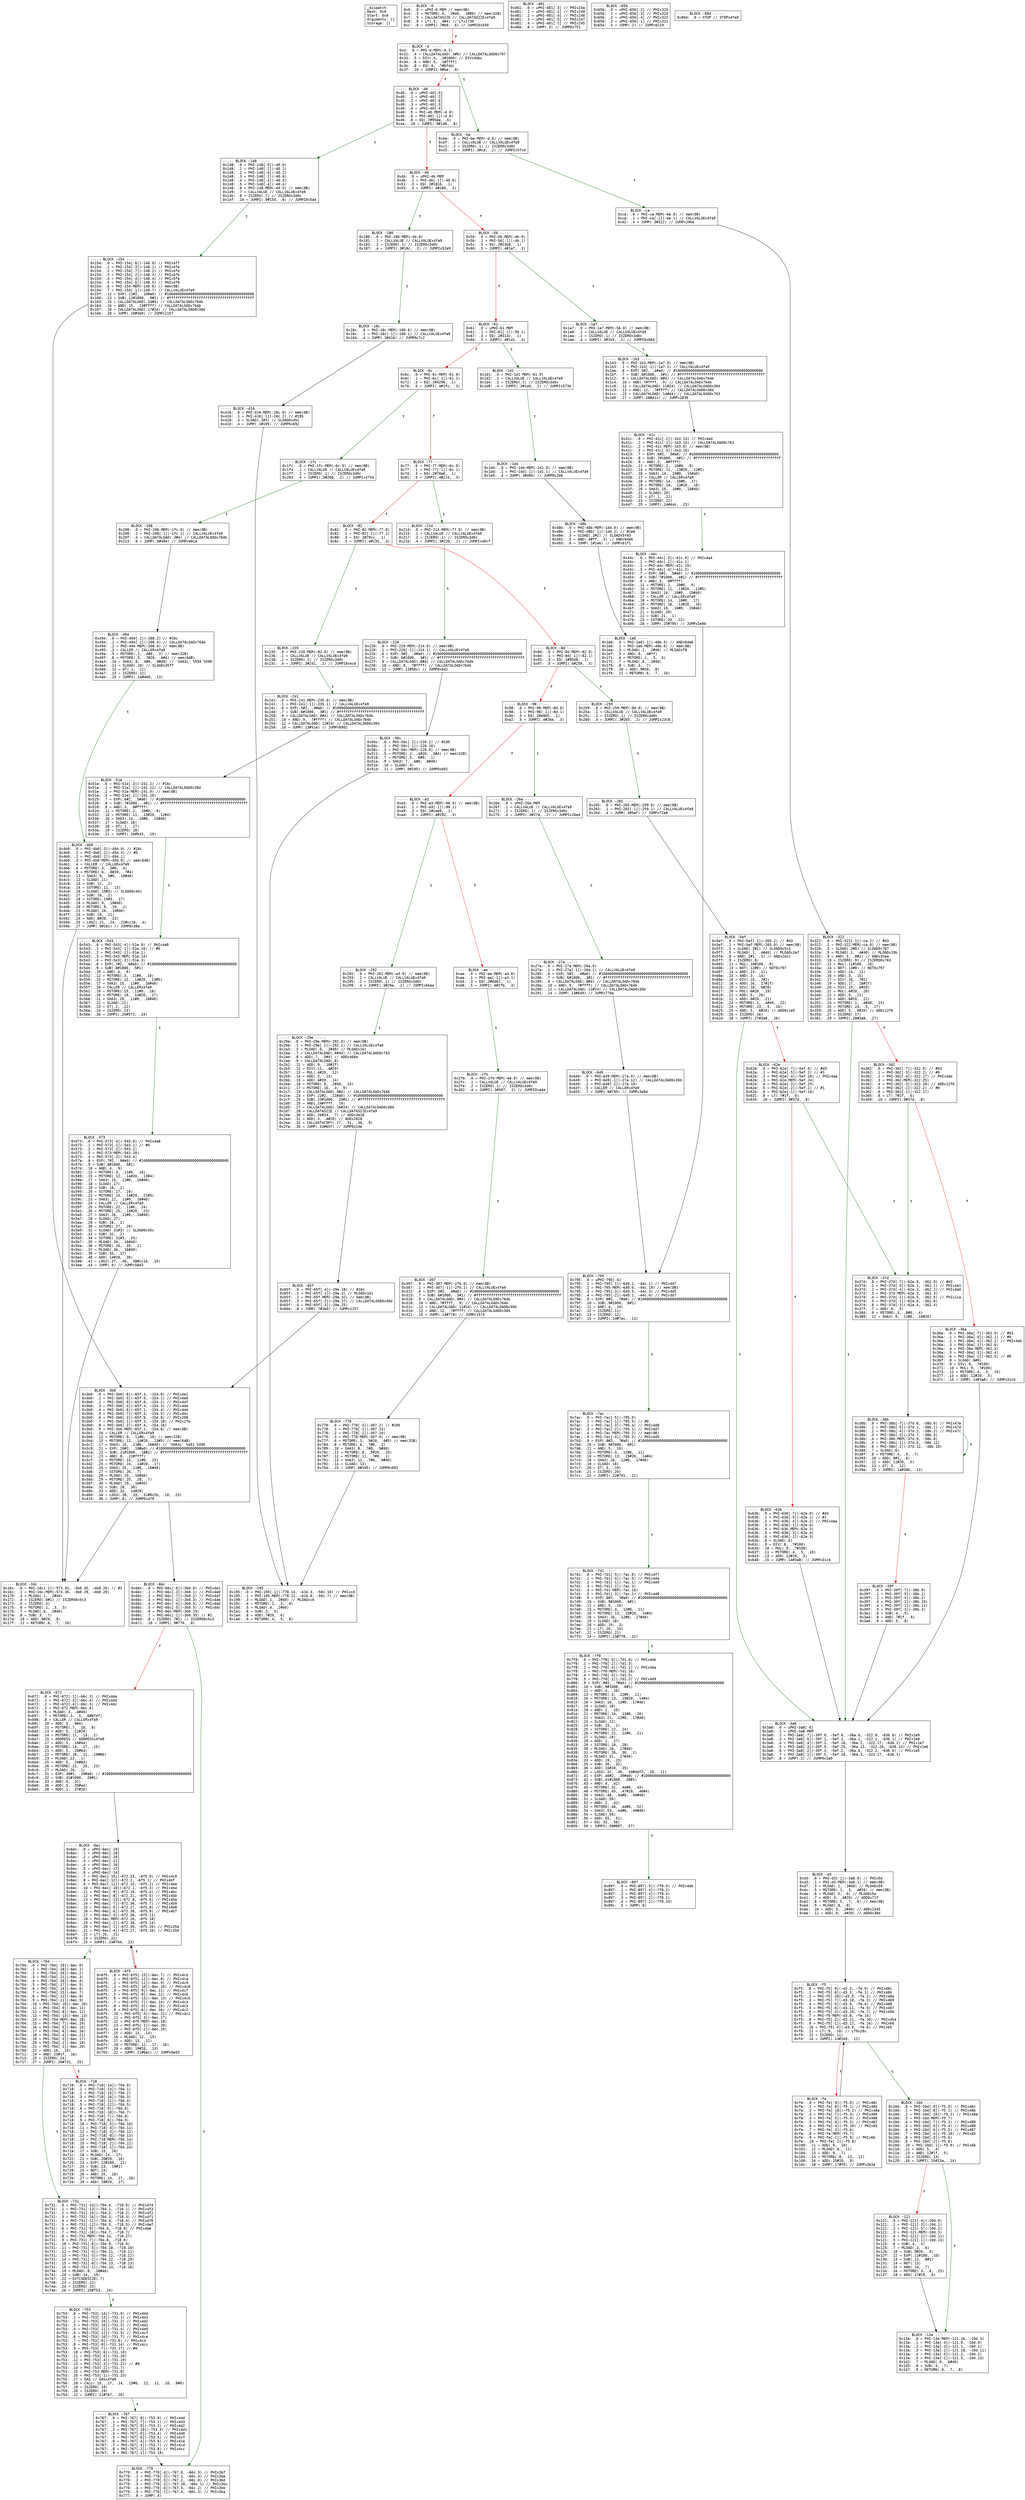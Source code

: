 
digraph G {
graph [fontname = "consolas"];
node  [fontname = "consolas"];
edge  [fontname = "consolas"];
ff [label="{_dispatch\lHash: 0x0\lStart: 0x0\lArguments: []\lStorage: []\l}", shape="record"];
block_0 [label="----- BLOCK ~0 -----\l0x0: .0 = uPHI~0-MEM // mem(0B)\l0x4: .3 = MSTORE(.0, .2#40, .1#80) // mem(32B)\l0x7: .5 = CALLDATASIZE // CALLDATASIZEx4fa9\l0x8: .6 = LT(.5, .4#4) // LTx1730\l0xc: .8 = JUMPI(.7#b9, .6) // JUMPI0x559\l", shape="record"];
block_d [label="----- BLOCK ~d -----\l0xd: .0 = PHI~d-MEM(~0.3)\l0x32: .4 = CALLDATALOAD(.3#0) // CALLDATALOAD0x797\l0x33: .5 = DIV(.4, .2#1000) // DIVx4dbc\l0x34: .6 = AND(.5, .1#ffff)\l0x3b: .8 = EQ(.6, .7#6fdd)\l0x3f: .10 = JUMPI(.9#be, .8)\l", shape="record"];
block_40 [label="----- BLOCK ~40 -----\l0x40: .0 = uPHI~40[-5]\l0x40: .1 = uPHI~40[-2]\l0x40: .2 = uPHI~40[-6]\l0x40: .3 = uPHI~40[-3]\l0x40: .4 = uPHI~40[-4]\l0x40: .5 = PHI~40-MEM(~d.0)\l0x40: .6 = PHI~40[-1](~d.6)\l0x46: .8 = EQ(.7#95ea, .6)\l0x4a: .10 = JUMPI(.9#148, .8)\l", shape="record"];
block_4b [label="----- BLOCK ~4b -----\l0x4b: .0 = uPHI~4b-MEM\l0x4b: .1 = PHI~4b[-1](~40.6)\l0x51: .3 = EQ(.2#1816, .1)\l0x55: .5 = JUMPI(.4#180, .3)\l", shape="record"];
block_56 [label="----- BLOCK ~56 -----\l0x56: .0 = PHI~56-MEM(~4b.0)\l0x56: .1 = PHI~56[-1](~4b.1)\l0x5c: .3 = EQ(.2#23b8, .1)\l0x60: .5 = JUMPI(.4#1a7, .3)\l", shape="record"];
block_61 [label="----- BLOCK ~61 -----\l0x61: .0 = uPHI~61-MEM\l0x61: .1 = PHI~61[-1](~56.1)\l0x67: .3 = EQ(.2#313c, .1)\l0x6b: .5 = JUMPI(.4#1d1, .3)\l", shape="record"];
block_6c [label="----- BLOCK ~6c -----\l0x6c: .0 = PHI~6c-MEM(~61.0)\l0x6c: .1 = PHI~6c[-1](~61.1)\l0x72: .3 = EQ(.2#4296, .1)\l0x76: .5 = JUMPI(.4#1fc, .3)\l", shape="record"];
block_77 [label="----- BLOCK ~77 -----\l0x77: .0 = PHI~77-MEM(~6c.0)\l0x77: .1 = PHI~77[-1](~6c.1)\l0x7d: .3 = EQ(.2#70a0, .1)\l0x81: .5 = JUMPI(.4#214, .3)\l", shape="record"];
block_82 [label="----- BLOCK ~82 -----\l0x82: .0 = PHI~82-MEM(~77.0)\l0x82: .1 = PHI~82[-1](~77.1)\l0x88: .3 = EQ(.2#79cc, .1)\l0x8c: .5 = JUMPI(.4#235, .3)\l", shape="record"];
block_8d [label="----- BLOCK ~8d -----\l0x8d: .0 = PHI~8d-MEM(~82.0)\l0x8d: .1 = PHI~8d[-1](~82.1)\l0x93: .3 = EQ(.2#95d8, .1)\l0x97: .5 = JUMPI(.4#259, .3)\l", shape="record"];
block_98 [label="----- BLOCK ~98 -----\l0x98: .0 = PHI~98-MEM(~8d.0)\l0x98: .1 = PHI~98[-1](~8d.1)\l0x9e: .3 = EQ(.2#a905, .1)\l0xa2: .5 = JUMPI(.4#26e, .3)\l", shape="record"];
block_a3 [label="----- BLOCK ~a3 -----\l0xa3: .0 = PHI~a3-MEM(~98.0) // mem(0B)\l0xa3: .1 = PHI~a3[-1](~98.1)\l0xa9: .3 = EQ(.2#cae9, .1)\l0xad: .5 = JUMPI(.4#292, .3)\l", shape="record"];
block_ae [label="----- BLOCK ~ae -----\l0xae: .0 = PHI~ae-MEM(~a3.0)\l0xae: .1 = PHI~ae[-1](~a3.1)\l0xb4: .3 = EQ(.2#dd62, .1)\l0xb8: .5 = JUMPI(.4#2fb, .3)\l", shape="record"];
block_be [label="----- BLOCK ~be -----\l0xbe: .0 = PHI~be-MEM(~d.0) // mem(0B)\l0xbf: .1 = CALLVALUE // CALLVALUEx4fa9\l0xc1: .2 = ISZERO(.1) // ISZEROx3d0c\l0xc5: .4 = JUMPI(.3#ca, .2) // JUMPIx5fcd\l", shape="record"];
block_ca [label="----- BLOCK ~ca -----\l0xca: .0 = PHI~ca-MEM(~be.0) // mem(0B)\l0xca: .1 = PHI~ca[-1](~be.1) // CALLVALUEx4fa9\l0xd2: .4 = JUMP(.3#322) // JUMPx296e\l", shape="record"];
block_d3 [label="----- BLOCK ~d3 -----\l0xd3: .0 = PHI~d3[-1](~3a8.0) // PHIx5d\l0xd3: .1 = PHI~d3-MEM(~3a8.1) // mem(0B)\l0xd7: .3 = MLOAD(.1, .2#40) // MLOADx59\l0xdc: .5 = MSTORE(.1, .3, .4#20) // mem(0B)\l0xde: .6 = MLOAD(.5, .0) // MLOADx5e\l0xe1: .7 = ADD(.3, .4#20) // ADD0x71f\l0xe2: .8 = MSTORE(.5, .7, .6) // mem(0B)\l0xe4: .9 = MLOAD(.8, .0)\l0xeb: .10 = ADD(.3, .2#40) // ADDx2345\l0xee: .11 = ADD(.0, .4#20) // ADD0x38d\l", shape="record"];
block_f5 [label="----- BLOCK ~f5 -----\l0xf5: .0 = PHI~f5[-9](~d3.3, ~fe.0) // PHIx48c\l0xf5: .1 = PHI~f5[-8](~d3.3, ~fe.1) // PHIx48b\l0xf5: .2 = PHI~f5[-10](~d3.0, ~fe.2) // PHIx48a\l0xf5: .3 = PHI~f5[-7](~d3.10, ~fe.3) // PHIx489\l0xf5: .4 = PHI~f5[-5](~d3.9, ~fe.4) // PHIx488\l0xf5: .5 = PHI~f5[-6](~d3.11, ~fe.5) // PHIx487\l0xf5: .6 = PHI~f5[-3](~d3.10, ~fe.7) // PHIx456\l0xf5: .7 = PHI~f5-MEM(~d3.8, ~fe.14)\l0xf5: .8 = PHI~f5[-2](~d3.11, ~fe.10) // PHIx454\l0xf5: .9 = PHI~f5[-1](~d3.12, ~fe.16) // PHIx66\l0xf5: .10 = PHI~f5[-4](~d3.9, ~fe.6) // PHIx65\l0xf8: .11 = LT(.9, .10) // LT0x28c\l0xf9: .12 = ISZERO(.11)\l0xfd: .14 = JUMPI(.13#10d, .12)\l", shape="record"];
block_fe [label="----- BLOCK ~fe -----\l0xfe: .0 = PHI~fe[-9](~f5.0) // PHIx48c\l0xfe: .1 = PHI~fe[-8](~f5.1) // PHIx48b\l0xfe: .2 = PHI~fe[-10](~f5.2) // PHIx48a\l0xfe: .3 = PHI~fe[-7](~f5.3) // PHIx489\l0xfe: .4 = PHI~fe[-5](~f5.4) // PHIx488\l0xfe: .5 = PHI~fe[-6](~f5.5) // PHIx487\l0xfe: .6 = PHI~fe[-4](~f5.10) // PHIx65\l0xfe: .7 = PHI~fe[-3](~f5.6)\l0xfe: .8 = PHI~fe-MEM(~f5.7)\l0xfe: .9 = PHI~fe[-1](~f5.9) // PHIx66\l0xfe: .10 = PHI~fe[-2](~f5.8)\l0x100: .11 = ADD(.9, .10)\l0x101: .12 = MLOAD(.8, .11)\l0x104: .13 = ADD(.9, .7)\l0x105: .14 = MSTORE(.8, .13, .12)\l0x108: .16 = ADD(.15#20, .9)\l0x10c: .18 = JUMP(.17#f5) // JUMPx3b3a\l", shape="record"];
block_10d [label="----- BLOCK ~10d -----\l0x10d: .0 = PHI~10d[-9](~f5.0) // PHIx48c\l0x10d: .1 = PHI~10d[-8](~f5.1) // PHIx48b\l0x10d: .2 = PHI~10d[-10](~f5.2) // PHIx48a\l0x10d: .3 = PHI~10d-MEM(~f5.7)\l0x10d: .4 = PHI~10d[-7](~f5.3) // PHIx489\l0x10d: .5 = PHI~10d[-5](~f5.4) // PHIx488\l0x10d: .6 = PHI~10d[-6](~f5.5) // PHIx487\l0x10d: .7 = PHI~10d[-4](~f5.10) // PHIx65\l0x10d: .8 = PHI~10d[-3](~f5.6)\l0x10d: .9 = PHI~10d[-2](~f5.8)\l0x10d: .10 = PHI~10d[-1](~f5.9) // PHIx66\l0x116: .11 = ADD(.5, .4)\l0x11a: .13 = AND(.12#1f, .5)\l0x11c: .14 = ISZERO(.13)\l0x120: .16 = JUMPI(.15#13a, .14)\l", shape="record"];
block_121 [label="----- BLOCK ~121 -----\l0x121: .0 = PHI~121[-4](~10d.0)\l0x121: .1 = PHI~121[-3](~10d.1)\l0x121: .2 = PHI~121[-5](~10d.2)\l0x121: .3 = PHI~121-MEM(~10d.3)\l0x121: .4 = PHI~121[-2](~10d.11)\l0x121: .5 = PHI~121[-1](~10d.13)\l0x123: .6 = SUB(.4, .5)\l0x125: .7 = MLOAD(.3, .6)\l0x12b: .10 = SUB(.9#20, .5)\l0x12f: .12 = EXP(.11#100, .10)\l0x130: .13 = SUB(.12, .8#1)\l0x131: .14 = NOT(.13)\l0x132: .15 = AND(.14, .7)\l0x134: .16 = MSTORE(.3, .6, .15)\l0x137: .18 = ADD(.17#20, .6)\l", shape="record"];
block_13a [label="----- BLOCK ~13a -----\l0x13a: .0 = PHI~13a-MEM(~121.16, ~10d.3)\l0x13a: .1 = PHI~13a[-4](~121.0, ~10d.0)\l0x13a: .2 = PHI~13a[-3](~121.1, ~10d.1)\l0x13a: .3 = PHI~13a[-2](~121.18, ~10d.11)\l0x13a: .4 = PHI~13a[-5](~121.2, ~10d.2)\l0x13a: .5 = PHI~13a[-1](~121.5, ~10d.13)\l0x142: .7 = MLOAD(.0, .6#40)\l0x145: .8 = SUB(.3, .7)\l0x147: .9 = RETURN(.0, .7, .8)\l", shape="record"];
block_148 [label="----- BLOCK ~148 -----\l0x148: .0 = PHI~148[-5](~40.0)\l0x148: .1 = PHI~148[-2](~40.1)\l0x148: .2 = PHI~148[-6](~40.2)\l0x148: .3 = PHI~148[-1](~40.6)\l0x148: .4 = PHI~148[-3](~40.3)\l0x148: .5 = PHI~148[-4](~40.4)\l0x148: .6 = PHI~148-MEM(~40.5) // mem(0B)\l0x149: .7 = CALLVALUE // CALLVALUEx4fa9\l0x14b: .8 = ISZERO(.7) // ISZEROx3d0c\l0x14f: .10 = JUMPI(.9#154, .8) // JUMPI0x5a4\l", shape="record"];
block_154 [label="----- BLOCK ~154 -----\l0x154: .0 = PHI~154[-6](~148.0) // PHIx4ff\l0x154: .1 = PHI~154[-3](~148.1) // PHIx4fe\l0x154: .2 = PHI~154[-7](~148.2) // PHIx4fd\l0x154: .3 = PHI~154[-2](~148.3) // PHIx4fb\l0x154: .4 = PHI~154[-4](~148.4) // PHIx4fa\l0x154: .5 = PHI~154[-5](~148.5) // PHIx4f8\l0x154: .6 = PHI~154-MEM(~148.6) // mem(0B)\l0x154: .7 = PHI~154[-1](~148.7) // CALLVALUEx4fa9\l0x15f: .12 = EXP(.11#2, .10#a0) // #10000000000000000000000000000000000000000\l0x160: .13 = SUB(.12#1000, .9#1) // #ffffffffffffffffffffffffffffffffffffffff\l0x163: .15 = CALLDATALOAD(.14#4) // CALLDATALOADx764b\l0x164: .16 = AND(.15, .13#ffff) // CALLDATALOADx764b\l0x167: .18 = CALLDATALOAD(.17#24) // CALLDATALOAD0x30d\l0x16b: .20 = JUMP(.19#3b0) // JUMPx1157\l", shape="record"];
block_16c [label="----- BLOCK ~16c -----\l0x16c: .0 = PHI~16c[-1](~573.42, ~3b0.35, ~4b0.26) // #1\l0x16c: .1 = PHI~16c-MEM(~573.36, ~3b0.29, ~4b0.20)\l0x170: .3 = MLOAD(.1, .2#40)\l0x172: .4 = ISZERO(.0#1) // ISZERO0x5c3\l0x173: .5 = ISZERO(.4)\l0x175: .6 = MSTORE(.1, .3, .5)\l0x176: .7 = MLOAD(.6, .2#40)\l0x17a: .8 = SUB(.3, .7)\l0x17d: .10 = ADD(.9#20, .8)\l0x17f: .11 = RETURN(.6, .7, .10)\l", shape="record"];
block_180 [label="----- BLOCK ~180 -----\l0x180: .0 = PHI~180-MEM(~4b.0)\l0x181: .1 = CALLVALUE // CALLVALUEx4fa9\l0x183: .2 = ISZERO(.1) // ISZEROx3d0c\l0x187: .4 = JUMPI(.3#18c, .2) // JUMPIx52a9\l", shape="record"];
block_18c [label="----- BLOCK ~18c -----\l0x18c: .0 = PHI~18c-MEM(~180.0) // mem(0B)\l0x18c: .1 = PHI~18c[-1](~180.1) // CALLVALUEx4fa9\l0x194: .4 = JUMP(.3#416) // JUMP0x7c2\l", shape="record"];
block_195 [label="----- BLOCK ~195 -----\l0x195: .0 = PHI~195[-1](~778.14, ~416.3, ~50c.10) // PHIxcd\l0x195: .1 = PHI~195-MEM(~778.12, ~416.0, ~50c.7) // mem(0B)\l0x199: .3 = MLOAD(.1, .2#40) // MLOADxcb\l0x19c: .4 = MSTORE(.1, .3, .0)\l0x19d: .5 = MLOAD(.4, .2#40)\l0x1a1: .6 = SUB(.3, .5)\l0x1a4: .8 = ADD(.7#20, .6)\l0x1a6: .9 = RETURN(.4, .5, .8)\l", shape="record"];
block_1a7 [label="----- BLOCK ~1a7 -----\l0x1a7: .0 = PHI~1a7-MEM(~56.0) // mem(0B)\l0x1a8: .1 = CALLVALUE // CALLVALUEx4fa9\l0x1aa: .2 = ISZERO(.1) // ISZEROx3d0c\l0x1ae: .4 = JUMPI(.3#1b3, .2) // JUMPI0x664\l", shape="record"];
block_1b3 [label="----- BLOCK ~1b3 -----\l0x1b3: .0 = PHI~1b3-MEM(~1a7.0) // mem(0B)\l0x1b3: .1 = PHI~1b3[-1](~1a7.1) // CALLVALUEx4fa9\l0x1be: .6 = EXP(.5#2, .4#a0) // #10000000000000000000000000000000000000000\l0x1bf: .7 = SUB(.6#1000, .3#1) // #ffffffffffffffffffffffffffffffffffffffff\l0x1c2: .9 = CALLDATALOAD(.8#4) // CALLDATALOADx764b\l0x1c4: .10 = AND(.7#ffff, .9) // CALLDATALOADx764b\l0x1c8: .12 = CALLDATALOAD(.11#24) // CALLDATALOAD0x30d\l0x1c9: .13 = AND(.12, .7#ffff) // CALLDATALOAD0x30d\l0x1cc: .15 = CALLDATALOAD(.14#44) // CALLDATALOAD0x763\l0x1d0: .17 = JUMP(.16#41c) // JUMPx2839\l", shape="record"];
block_1d1 [label="----- BLOCK ~1d1 -----\l0x1d1: .0 = PHI~1d1-MEM(~61.0)\l0x1d2: .1 = CALLVALUE // CALLVALUEx4fa9\l0x1d4: .2 = ISZERO(.1) // ISZEROx3d0c\l0x1d8: .4 = JUMPI(.3#1dd, .2) // JUMPIx573b\l", shape="record"];
block_1dd [label="----- BLOCK ~1dd -----\l0x1dd: .0 = PHI~1dd-MEM(~1d1.0) // mem(0B)\l0x1dd: .1 = PHI~1dd[-1](~1d1.1) // CALLVALUEx4fa9\l0x1e5: .4 = JUMP(.3#48b) // JUMP0x2b6\l", shape="record"];
block_1e6 [label="----- BLOCK ~1e6 -----\l0x1e6: .0 = PHI~1e6[-1](~48b.5) // ANDx64e6\l0x1e6: .1 = PHI~1e6-MEM(~48b.0) // mem(0B)\l0x1ea: .3 = MLOAD(.1, .2#40) // MLOADxf8\l0x1ef: .5 = AND(.0, .4#ff)\l0x1f1: .6 = MSTORE(.1, .3, .5)\l0x1f2: .7 = MLOAD(.6, .2#40)\l0x1f6: .8 = SUB(.3, .7)\l0x1f9: .10 = ADD(.9#20, .8)\l0x1fb: .11 = RETURN(.6, .7, .10)\l", shape="record"];
block_1fc [label="----- BLOCK ~1fc -----\l0x1fc: .0 = PHI~1fc-MEM(~6c.0) // mem(0B)\l0x1fd: .1 = CALLVALUE // CALLVALUEx4fa9\l0x1ff: .2 = ISZERO(.1) // ISZEROx3d0c\l0x203: .4 = JUMPI(.3#208, .2) // JUMPIx4754\l", shape="record"];
block_208 [label="----- BLOCK ~208 -----\l0x208: .0 = PHI~208-MEM(~1fc.0) // mem(0B)\l0x208: .1 = PHI~208[-1](~1fc.1) // CALLVALUEx4fa9\l0x20f: .4 = CALLDATALOAD(.3#4) // CALLDATALOADx764b\l0x213: .6 = JUMP(.5#494) // JUMPxe6ce\l", shape="record"];
block_214 [label="----- BLOCK ~214 -----\l0x214: .0 = PHI~214-MEM(~77.0) // mem(0B)\l0x215: .1 = CALLVALUE // CALLVALUEx4fa9\l0x217: .2 = ISZERO(.1) // ISZEROx3d0c\l0x21b: .4 = JUMPI(.3#220, .2) // JUMPIx40cf\l", shape="record"];
block_220 [label="----- BLOCK ~220 -----\l0x220: .0 = PHI~220-MEM(~214.0) // mem(0B)\l0x220: .1 = PHI~220[-1](~214.1) // CALLVALUEx4fa9\l0x22b: .6 = EXP(.5#2, .4#a0) // #10000000000000000000000000000000000000000\l0x22c: .7 = SUB(.6#1000, .3#1) // #ffffffffffffffffffffffffffffffffffffffff\l0x22f: .9 = CALLDATALOAD(.8#4) // CALLDATALOADx764b\l0x230: .10 = AND(.9, .7#ffff) // CALLDATALOADx764b\l0x234: .12 = JUMP(.11#50c) // JUMP0x6d2\l", shape="record"];
block_235 [label="----- BLOCK ~235 -----\l0x235: .0 = PHI~235-MEM(~82.0) // mem(0B)\l0x236: .1 = CALLVALUE // CALLVALUEx4fa9\l0x238: .2 = ISZERO(.1) // ISZEROx3d0c\l0x23c: .4 = JUMPI(.3#241, .2) // JUMPI0xec0\l", shape="record"];
block_241 [label="----- BLOCK ~241 -----\l0x241: .0 = PHI~241-MEM(~235.0) // mem(0B)\l0x241: .1 = PHI~241[-1](~235.1) // CALLVALUEx4fa9\l0x24c: .6 = EXP(.5#2, .4#a0) // #10000000000000000000000000000000000000000\l0x24d: .7 = SUB(.6#1000, .3#1) // #ffffffffffffffffffffffffffffffffffffffff\l0x250: .9 = CALLDATALOAD(.8#4) // CALLDATALOADx764b\l0x251: .10 = AND(.9, .7#ffff) // CALLDATALOADx764b\l0x254: .12 = CALLDATALOAD(.11#24) // CALLDATALOAD0x30d\l0x258: .14 = JUMP(.13#51e) // JUMPx6902\l", shape="record"];
block_259 [label="----- BLOCK ~259 -----\l0x259: .0 = PHI~259-MEM(~8d.0) // mem(0B)\l0x25a: .1 = CALLVALUE // CALLVALUEx4fa9\l0x25c: .2 = ISZERO(.1) // ISZEROx3d0c\l0x260: .4 = JUMPI(.3#265, .2) // JUMPIx23c8\l", shape="record"];
block_265 [label="----- BLOCK ~265 -----\l0x265: .0 = PHI~265-MEM(~259.0) // mem(0B)\l0x265: .1 = PHI~265[-1](~259.1) // CALLVALUEx4fa9\l0x26d: .4 = JUMP(.3#5ef) // JUMPx72a8\l", shape="record"];
block_26e [label="----- BLOCK ~26e -----\l0x26e: .0 = uPHI~26e-MEM\l0x26f: .1 = CALLVALUE // CALLVALUEx4fa9\l0x271: .2 = ISZERO(.1) // ISZEROx3d0c\l0x275: .4 = JUMPI(.3#27a, .2) // JUMPIx26e4\l", shape="record"];
block_27a [label="----- BLOCK ~27a -----\l0x27a: .0 = PHI~27a-MEM(~26e.0)\l0x27a: .1 = PHI~27a[-1](~26e.1) // CALLVALUEx4fa9\l0x285: .6 = EXP(.5#2, .4#a0) // #10000000000000000000000000000000000000000\l0x286: .7 = SUB(.6#1000, .3#1) // #ffffffffffffffffffffffffffffffffffffffff\l0x289: .9 = CALLDATALOAD(.8#4) // CALLDATALOADx764b\l0x28a: .10 = AND(.9, .7#ffff) // CALLDATALOADx764b\l0x28d: .12 = CALLDATALOAD(.11#24) // CALLDATALOAD0x30d\l0x291: .14 = JUMP(.13#649) // JUMPx779a\l", shape="record"];
block_292 [label="----- BLOCK ~292 -----\l0x292: .0 = PHI~292-MEM(~a3.0) // mem(0B)\l0x293: .1 = CALLVALUE // CALLVALUEx4fa9\l0x295: .2 = ISZERO(.1) // ISZEROx3d0c\l0x299: .4 = JUMPI(.3#29e, .2) // JUMPIx6bea\l", shape="record"];
block_29e [label="----- BLOCK ~29e -----\l0x29e: .0 = PHI~29e-MEM(~292.0) // mem(0B)\l0x29e: .1 = PHI~29e[-1](~292.1) // CALLVALUEx4fa9\l0x2a3: .3 = MLOAD(.0, .2#40) // MLOADx161\l0x2aa: .7 = CALLDATALOAD(.6#44) // CALLDATALOAD0x763\l0x2ad: .8 = ADD(.7, .5#4) // ADDx466e\l0x2ae: .9 = CALLDATALOAD(.8)\l0x2b2: .11 = ADD(.9, .10#1f)\l0x2b5: .12 = DIV(.11, .4#20)\l0x2b7: .13 = MUL(.4#20, .12)\l0x2b9: .14 = ADD(.3, .13)\l0x2bb: .15 = ADD(.4#20, .14)\l0x2be: .16 = MSTORE(.0, .2#40, .15)\l0x2c1: .17 = MSTORE(.16, .3, .9)\l0x2c7: .19 = CALLDATALOAD(.5#4) // CALLDATALOADx764b\l0x2ce: .23 = EXP(.22#2, .21#a0) // #10000000000000000000000000000000000000000\l0x2cf: .24 = SUB(.23#1000, .20#1) // #ffffffffffffffffffffffffffffffffffffffff\l0x2d0: .25 = AND(.24#ffff, .19)\l0x2d5: .27 = CALLDATALOAD(.26#24) // CALLDATALOAD0x30d\l0x2d7: .28 = CALLDATASIZE // CALLDATASIZEx4fa9\l0x2de: .30 = ADD(.26#24, .7) // ADDx3e18\l0x2e4: .31 = ADD(.3, .4#20) // ADDx2828\l0x2ea: .32 = CALLDATACOPY(.17, .31, .30, .9)\l0x2fa: .34 = JUMP(.33#65f) // JUMP0x24e\l", shape="record"];
block_2fb [label="----- BLOCK ~2fb -----\l0x2fb: .0 = PHI~2fb-MEM(~ae.0) // mem(0B)\l0x2fc: .1 = CALLVALUE // CALLVALUEx4fa9\l0x2fe: .2 = ISZERO(.1) // ISZEROx3d0c\l0x302: .4 = JUMPI(.3#307, .2) // JUMPI0xa4e\l", shape="record"];
block_307 [label="----- BLOCK ~307 -----\l0x307: .0 = PHI~307-MEM(~2fb.0) // mem(0B)\l0x307: .1 = PHI~307[-1](~2fb.1) // CALLVALUEx4fa9\l0x312: .6 = EXP(.5#2, .4#a0) // #10000000000000000000000000000000000000000\l0x313: .7 = SUB(.6#1000, .3#1) // #ffffffffffffffffffffffffffffffffffffffff\l0x316: .9 = CALLDATALOAD(.8#4) // CALLDATALOADx764b\l0x318: .10 = AND(.7#ffff, .9) // CALLDATALOADx764b\l0x31c: .12 = CALLDATALOAD(.11#24) // CALLDATALOAD0x30d\l0x31d: .13 = AND(.12, .7#ffff) // CALLDATALOAD0x30d\l0x321: .15 = JUMP(.14#778) // JUMPx1574\l", shape="record"];
block_322 [label="----- BLOCK ~322 -----\l0x322: .0 = PHI~322[-1](~ca.2) // #d3\l0x322: .1 = PHI~322-MEM(~ca.0) // mem(0B)\l0x326: .3 = SLOAD(.2#0) // SLOAD0x797\l0x32a: .5 = MLOAD(.1, .4#40) // MLOADx19b\l0x332: .9 = AND(.3, .8#1) // ANDx35aa\l0x333: .10 = ISZERO(.9) // ISZERO0x783\l0x337: .12 = MUL(.11#100, .10)\l0x33a: .14 = NOT(.13#0) // NOT0x797\l0x33b: .15 = ADD(.14, .12)\l0x33e: .16 = AND(.3, .15)\l0x342: .17 = DIV(.16, .7#2)\l0x346: .19 = ADD(.17, .18#1f)\l0x349: .20 = DIV(.19, .6#20)\l0x34b: .21 = MUL(.6#20, .20)\l0x34d: .22 = ADD(.5, .21)\l0x34f: .23 = ADD(.6#20, .22)\l0x352: .24 = MSTORE(.1, .4#40, .23)\l0x355: .25 = MSTORE(.24, .5, .17)\l0x359: .26 = ADD(.5, .6#20) // ADDx12f6\l0x35d: .27 = ISZERO(.17)\l0x361: .29 = JUMPI(.28#3a8, .27)\l", shape="record"];
block_362 [label="----- BLOCK ~362 -----\l0x362: .0 = PHI~362[-7](~322.0) // #d3\l0x362: .1 = PHI~362[-5](~322.2) // #0\l0x362: .2 = PHI~362[-4](~322.17) // PHIx4ab\l0x362: .3 = PHI~362-MEM(~322.25)\l0x362: .4 = PHI~362[-3](~322.26) // ADDx12f6\l0x362: .5 = PHI~362[-2](~322.2) // #0\l0x362: .6 = PHI~362[-1](~322.17)\l0x365: .8 = LT(.7#1f, .6)\l0x369: .10 = JUMPI(.9#37d, .8)\l", shape="record"];
block_36a [label="----- BLOCK ~36a -----\l0x36a: .0 = PHI~36a[-7](~362.0) // #d3\l0x36a: .1 = PHI~36a[-5](~362.1) // #0\l0x36a: .2 = PHI~36a[-4](~362.2) // PHIx4ab\l0x36a: .3 = PHI~36a[-1](~362.6)\l0x36a: .4 = PHI~36a-MEM(~362.3)\l0x36a: .5 = PHI~36a[-3](~362.4)\l0x36a: .6 = PHI~36a[-2](~362.5) // #0\l0x36f: .8 = SLOAD(.6#0)\l0x370: .9 = DIV(.8, .7#100)\l0x371: .10 = MUL(.9, .7#100)\l0x373: .11 = MSTORE(.4, .5, .10)\l0x377: .13 = ADD(.12#20, .5)\l0x37c: .15 = JUMP(.14#3a8) // JUMPx31cb\l", shape="record"];
block_37d [label="----- BLOCK ~37d -----\l0x37d: .0 = PHI~37d[-7](~62e.0, ~362.0) // #d3\l0x37d: .1 = PHI~37d[-5](~62e.1, ~362.1) // PHIx4a1\l0x37d: .2 = PHI~37d[-4](~62e.2, ~362.2) // PHIx4a0\l0x37d: .3 = PHI~37d-MEM(~62e.3, ~362.3)\l0x37d: .4 = PHI~37d[-2](~62e.5, ~362.5) // PHIx1ca\l0x37d: .5 = PHI~37d[-1](~62e.6, ~362.6)\l0x37d: .6 = PHI~37d[-3](~62e.4, ~362.4)\l0x37f: .7 = ADD(.6, .5)\l0x384: .9 = MSTORE(.3, .8#0, .4)\l0x389: .12 = SHA3(.9, .11#0, .10#20)\l", shape="record"];
block_38b [label="----- BLOCK ~38b -----\l0x38b: .0 = PHI~38b[-7](~37d.0, ~38b.0) // PHIx47e\l0x38b: .1 = PHI~38b[-5](~37d.1, ~38b.1) // PHIx47d\l0x38b: .2 = PHI~38b[-4](~37d.2, ~38b.2) // PHIx47c\l0x38b: .3 = PHI~38b[-3](~37d.7, ~38b.3)\l0x38b: .4 = PHI~38b-MEM(~37d.9, ~38b.8)\l0x38b: .5 = PHI~38b[-1](~37d.6, ~38b.12)\l0x38b: .6 = PHI~38b[-2](~37d.12, ~38b.10)\l0x38d: .7 = SLOAD(.6)\l0x38f: .8 = MSTORE(.4, .5, .7)\l0x393: .10 = ADD(.9#1, .6)\l0x397: .12 = ADD(.11#20, .5)\l0x39a: .13 = GT(.3, .12)\l0x39e: .15 = JUMPI(.14#38b, .13)\l", shape="record"];
block_39f [label="----- BLOCK ~39f -----\l0x39f: .0 = PHI~39f[-7](~38b.0)\l0x39f: .1 = PHI~39f[-5](~38b.1)\l0x39f: .2 = PHI~39f[-4](~38b.2)\l0x39f: .3 = PHI~39f[-2](~38b.10)\l0x39f: .4 = PHI~39f[-1](~38b.12)\l0x39f: .5 = PHI~39f[-3](~38b.3)\l0x3a1: .6 = SUB(.4, .5)\l0x3a4: .8 = AND(.7#1f, .6)\l0x3a6: .9 = ADD(.5, .8)\l", shape="record"];
block_3a8 [label="----- BLOCK ~3a8 -----\l0x3a8: .0 = uPHI~3a8[-6]\l0x3a8: .1 = uPHI~3a8-MEM\l0x3a8: .2 = PHI~3a8[-7](~39f.0, ~5ef.0, ~36a.0, ~322.0, ~636.0) // PHIx1e9\l0x3a8: .3 = PHI~3a8[-5](~39f.1, ~5ef.2, ~36a.1, ~322.2, ~636.1) // PHIx1e8\l0x3a8: .4 = PHI~3a8[-4](~39f.2, ~5ef.16, ~36a.2, ~322.17, ~636.2) // PHIx1e7\l0x3a8: .5 = PHI~3a8[-3](~39f.9, ~5ef.25, ~36a.13, ~322.26, ~636.13) // PHIx1e6\l0x3a8: .6 = PHI~3a8[-2](~39f.3, ~5ef.2, ~36a.6, ~322.2, ~636.6) // PHIx1e5\l0x3a8: .7 = PHI~3a8[-1](~39f.5, ~5ef.16, ~36a.3, ~322.17, ~636.3)\l0x3af: .8 = JUMP(.2) // JUMP0x1a0\l", shape="record"];
block_3b0 [label="----- BLOCK ~3b0 -----\l0x3b0: .0 = PHI~3b0[-8](~65f.4, ~154.0) // PHIx4e1\l0x3b0: .1 = PHI~3b0[-5](~65f.5, ~154.1) // PHIx4e0\l0x3b0: .2 = PHI~3b0[-9](~65f.0, ~154.2) // PHIx4df\l0x3b0: .3 = PHI~3b0[-4](~65f.4, ~154.3) // PHIx4de\l0x3b0: .4 = PHI~3b0[-6](~65f.1, ~154.4) // PHIx4dd\l0x3b0: .5 = PHI~3b0[-7](~65f.3, ~154.5) // PHIx4dc\l0x3b0: .6 = PHI~3b0[-3](~65f.6, ~154.8) // PHIx208\l0x3b0: .7 = PHI~3b0[-1](~65f.3, ~154.18) // PHIx1fe\l0x3b0: .8 = PHI~3b0[-2](~65f.4, ~154.16)\l0x3b0: .9 = PHI~3b0-MEM(~65f.2, ~154.6) // mem(0B)\l0x3b1: .10 = CALLER // CALLERx4fa9\l0x3b6: .12 = MSTORE(.9, .11#0, .10) // mem(32B)\l0x3bd: .15 = MSTORE(.12, .14#20, .13#5) // mem(64B)\l0x3c2: .17 = SHA3(.15, .11#0, .16#40) // 'SHA3i' %491 %495\l0x3c9: .21 = EXP(.20#2, .19#a0) // #10000000000000000000000000000000000000000\l0x3ca: .22 = SUB(.21#1000, .18#1) // #ffffffffffffffffffffffffffffffffffffffff\l0x3cc: .23 = AND(.8, .22#ffff)\l0x3cf: .24 = MSTORE(.15, .11#0, .23)\l0x3d2: .25 = MSTORE(.24, .14#20, .17)\l0x3d5: .26 = SHA3(.25, .11#0, .16#40)\l0x3d8: .27 = SSTORE(.26, .7)\l0x3da: .28 = MLOAD(.25, .16#40)\l0x3dd: .29 = MSTORE(.25, .28, .7)\l0x3df: .30 = MLOAD(.29, .16#40)\l0x40a: .32 = SUB(.28, .30)\l0x40b: .33 = ADD(.32, .14#20)\l0x40d: .34 = LOG3(.30, .33, .31#8c5b, .10, .23)\l0x415: .36 = JUMP(.6) // JUMP0x479\l", shape="record"];
block_416 [label="----- BLOCK ~416 -----\l0x416: .0 = PHI~416-MEM(~18c.0) // mem(0B)\l0x416: .1 = PHI~416[-1](~18c.2) // #195\l0x419: .3 = SLOAD(.2#3) // SLOAD0x45c\l0x41b: .4 = JUMP(.1#195) // JUMP0x692\l", shape="record"];
block_41c [label="----- BLOCK ~41c -----\l0x41c: .0 = PHI~41c[-2](~1b3.13) // PHIx4a4\l0x41c: .1 = PHI~41c[-1](~1b3.15) // CALLDATALOAD0x763\l0x41c: .2 = PHI~41c-MEM(~1b3.0) // mem(0B)\l0x41c: .3 = PHI~41c[-3](~1b3.10)\l0x423: .7 = EXP(.6#2, .5#a0) // #10000000000000000000000000000000000000000\l0x424: .8 = SUB(.7#1000, .4#1) // #ffffffffffffffffffffffffffffffffffffffff\l0x426: .9 = AND(.3, .8#ffff)\l0x42b: .11 = MSTORE(.2, .10#0, .9)\l0x432: .14 = MSTORE(.11, .13#20, .12#5)\l0x437: .16 = SHA3(.14, .10#0, .15#40)\l0x438: .17 = CALLER // CALLERx4fa9\l0x43a: .18 = MSTORE(.14, .10#0, .17)\l0x43d: .19 = MSTORE(.18, .13#20, .16)\l0x43f: .20 = SHA3(.19, .10#0, .15#40)\l0x440: .21 = SLOAD(.20)\l0x442: .22 = GT(.1, .21)\l0x443: .23 = ISZERO(.22)\l0x447: .25 = JUMPI(.24#44c, .23)\l", shape="record"];
block_44c [label="----- BLOCK ~44c -----\l0x44c: .0 = PHI~44c[-3](~41c.0) // PHIx4a4\l0x44c: .1 = PHI~44c[-2](~41c.1)\l0x44c: .2 = PHI~44c-MEM(~41c.19)\l0x44c: .3 = PHI~44c[-4](~41c.3)\l0x453: .7 = EXP(.6#2, .5#a0) // #10000000000000000000000000000000000000000\l0x454: .8 = SUB(.7#1000, .4#1) // #ffffffffffffffffffffffffffffffffffffffff\l0x456: .9 = AND(.3, .8#ffff)\l0x45b: .11 = MSTORE(.2, .10#0, .9)\l0x462: .14 = MSTORE(.11, .13#20, .12#5)\l0x467: .16 = SHA3(.14, .10#0, .15#40)\l0x468: .17 = CALLER // CALLERx4fa9\l0x46a: .18 = MSTORE(.14, .10#0, .17)\l0x46d: .19 = MSTORE(.18, .13#20, .16)\l0x46f: .20 = SHA3(.19, .10#0, .15#40)\l0x471: .21 = SLOAD(.20)\l0x474: .22 = SUB(.21, .1)\l0x476: .23 = SSTORE(.20, .22)\l0x480: .26 = JUMP(.25#795) // JUMPx3a9d\l", shape="record"];
block_481 [label="----- BLOCK ~481 -----\l0x481: .0 = uPHI~481[-3] // PHIx24a\l0x481: .1 = uPHI~481[-2] // PHIx249\l0x481: .2 = uPHI~481[-4] // PHIx248\l0x481: .3 = uPHI~481[-5] // PHIx247\l0x481: .4 = uPHI~481[-1] // PHIx245\l0x48a: .6 = JUMP(.3) // JUMP0x751\l", shape="record"];
block_48b [label="----- BLOCK ~48b -----\l0x48b: .0 = PHI~48b-MEM(~1dd.0) // mem(0B)\l0x48b: .1 = PHI~48b[-1](~1dd.2) // #1e6\l0x48e: .3 = SLOAD(.2#2) // SLOADx5fe3\l0x491: .5 = AND(.4#ff, .3) // ANDx64e6\l0x493: .6 = JUMP(.1#1e6) // JUMPx61f1\l", shape="record"];
block_494 [label="----- BLOCK ~494 -----\l0x494: .0 = PHI~494[-2](~208.2) // #16c\l0x494: .1 = PHI~494[-1](~208.4) // CALLDATALOADx764b\l0x494: .2 = PHI~494-MEM(~208.0) // mem(0B)\l0x495: .3 = CALLER // CALLERx4fa9\l0x49a: .5 = MSTORE(.2, .4#0, .3) // mem(32B)\l0x49f: .8 = MSTORE(.5, .7#20, .6#4) // mem(64B)\l0x4a3: .10 = SHA3(.8, .4#0, .9#40) // 'SHA3i' %594 %598\l0x4a4: .11 = SLOAD(.10) // SLOADx35ff\l0x4a6: .12 = GT(.1, .11)\l0x4a7: .13 = ISZERO(.12)\l0x4ab: .15 = JUMPI(.14#4b0, .13)\l", shape="record"];
block_4b0 [label="----- BLOCK ~4b0 -----\l0x4b0: .0 = PHI~4b0[-3](~494.0) // #16c\l0x4b0: .1 = PHI~4b0[-1](~494.4) // #0\l0x4b0: .2 = PHI~4b0[-2](~494.1)\l0x4b0: .3 = PHI~4b0-MEM(~494.8) // mem(64B)\l0x4b1: .4 = CALLER // CALLERx4fa9\l0x4b6: .6 = MSTORE(.3, .5#0, .4)\l0x4bd: .9 = MSTORE(.6, .8#20, .7#4)\l0x4c3: .11 = SHA3(.9, .5#0, .10#40)\l0x4c5: .12 = SLOAD(.11)\l0x4c8: .13 = SUB(.12, .2)\l0x4ca: .14 = SSTORE(.11, .13)\l0x4ce: .16 = SLOAD(.15#3) // SLOAD0x45c\l0x4d1: .17 = SUB(.16, .2)\l0x4d3: .18 = SSTORE(.15#3, .17)\l0x4d5: .19 = MLOAD(.9, .10#40)\l0x4d8: .20 = MSTORE(.9, .19, .2)\l0x4da: .21 = MLOAD(.20, .10#40)\l0x4ff: .23 = SUB(.19, .21)\l0x502: .24 = ADD(.8#20, .23)\l0x504: .25 = LOG2(.21, .24, .22#cc16, .4)\l0x50b: .27 = JUMP(.0#16c) // JUMP0x38e\l", shape="record"];
block_50c [label="----- BLOCK ~50c -----\l0x50c: .0 = PHI~50c[-2](~220.2) // #195\l0x50c: .1 = PHI~50c[-1](~220.10)\l0x50c: .2 = PHI~50c-MEM(~220.0) // mem(0B)\l0x511: .5 = MSTORE(.2, .4#20, .3#4) // mem(32B)\l0x516: .7 = MSTORE(.5, .6#0, .1)\l0x51a: .9 = SHA3(.7, .6#0, .8#40)\l0x51b: .10 = SLOAD(.9)\l0x51d: .11 = JUMP(.0#195) // JUMP0x692\l", shape="record"];
block_51e [label="----- BLOCK ~51e -----\l0x51e: .0 = PHI~51e[-3](~241.2) // #16c\l0x51e: .1 = PHI~51e[-1](~241.12) // CALLDATALOAD0x30d\l0x51e: .2 = PHI~51e-MEM(~241.0) // mem(0B)\l0x51e: .3 = PHI~51e[-2](~241.10)\l0x525: .7 = EXP(.6#2, .5#a0) // #10000000000000000000000000000000000000000\l0x526: .8 = SUB(.7#1000, .4#1) // #ffffffffffffffffffffffffffffffffffffffff\l0x528: .9 = AND(.3, .8#ffff)\l0x52d: .11 = MSTORE(.2, .10#0, .9)\l0x532: .14 = MSTORE(.11, .13#20, .12#4)\l0x536: .16 = SHA3(.14, .10#0, .15#40)\l0x537: .17 = SLOAD(.16)\l0x539: .18 = GT(.1, .17)\l0x53a: .19 = ISZERO(.18)\l0x53e: .21 = JUMPI(.20#543, .19)\l", shape="record"];
block_543 [label="----- BLOCK ~543 -----\l0x543: .0 = PHI~543[-4](~51e.0) // PHIx4a8\l0x543: .1 = PHI~543[-1](~51e.10) // #0\l0x543: .2 = PHI~543[-2](~51e.1)\l0x543: .3 = PHI~543-MEM(~51e.14)\l0x543: .4 = PHI~543[-3](~51e.3)\l0x54a: .8 = EXP(.7#2, .6#a0) // #10000000000000000000000000000000000000000\l0x54b: .9 = SUB(.8#1000, .5#1)\l0x54d: .10 = AND(.4, .9)\l0x552: .12 = MSTORE(.3, .11#0, .10)\l0x559: .15 = MSTORE(.12, .14#20, .13#5)\l0x55e: .17 = SHA3(.15, .11#0, .16#40)\l0x55f: .18 = CALLER // CALLERx4fa9\l0x561: .19 = MSTORE(.15, .11#0, .18)\l0x564: .20 = MSTORE(.19, .14#20, .17)\l0x566: .21 = SHA3(.20, .11#0, .16#40)\l0x567: .22 = SLOAD(.21)\l0x569: .23 = GT(.2, .22)\l0x56a: .24 = ISZERO(.23)\l0x56e: .26 = JUMPI(.25#573, .24)\l", shape="record"];
block_573 [label="----- BLOCK ~573 -----\l0x573: .0 = PHI~573[-4](~543.0) // PHIx4a8\l0x573: .1 = PHI~573[-1](~543.1) // #0\l0x573: .2 = PHI~573[-2](~543.2)\l0x573: .3 = PHI~573-MEM(~543.20)\l0x573: .4 = PHI~573[-3](~543.4)\l0x57a: .8 = EXP(.7#2, .6#a0) // #10000000000000000000000000000000000000000\l0x57b: .9 = SUB(.8#1000, .5#1)\l0x57d: .10 = AND(.4, .9)\l0x582: .12 = MSTORE(.3, .11#0, .10)\l0x589: .15 = MSTORE(.12, .14#20, .13#4)\l0x58e: .17 = SHA3(.15, .11#0, .16#40)\l0x590: .18 = SLOAD(.17)\l0x593: .19 = SUB(.18, .2)\l0x595: .20 = SSTORE(.17, .19)\l0x599: .22 = MSTORE(.15, .14#20, .21#5)\l0x59c: .23 = SHA3(.22, .11#0, .16#40)\l0x59d: .24 = CALLER // CALLERx4fa9\l0x59f: .25 = MSTORE(.22, .11#0, .24)\l0x5a1: .26 = MSTORE(.25, .14#20, .23)\l0x5a5: .27 = SHA3(.26, .11#0, .16#40)\l0x5a7: .28 = SLOAD(.27)\l0x5aa: .29 = SUB(.28, .2)\l0x5ac: .30 = SSTORE(.27, .29)\l0x5b0: .32 = SLOAD(.31#3) // SLOAD0x45c\l0x5b3: .33 = SUB(.32, .2)\l0x5b5: .34 = SSTORE(.31#3, .33)\l0x5b7: .35 = MLOAD(.26, .16#40)\l0x5ba: .36 = MSTORE(.26, .35, .2)\l0x5bc: .37 = MLOAD(.36, .16#40)\l0x5e1: .39 = SUB(.35, .37)\l0x5e4: .40 = ADD(.14#20, .39)\l0x5e6: .41 = LOG2(.37, .40, .38#cc16, .10)\l0x5ee: .43 = JUMP(.0) // JUMPx58d3\l", shape="record"];
block_5ef [label="----- BLOCK ~5ef -----\l0x5ef: .0 = PHI~5ef[-1](~265.2) // #d3\l0x5ef: .1 = PHI~5ef-MEM(~265.0) // mem(0B)\l0x5f3: .3 = SLOAD(.2#1) // SLOAD0x5c3\l0x5f7: .5 = MLOAD(.1, .4#40) // MLOADx2ef\l0x5fe: .8 = AND(.2#1, .3) // ANDx2dcc\l0x5ff: .9 = ISZERO(.8)\l0x603: .11 = MUL(.10#100, .9)\l0x606: .13 = NOT(.12#0) // NOT0x797\l0x607: .14 = ADD(.13, .11)\l0x60a: .15 = AND(.3, .14)\l0x60e: .16 = DIV(.15, .7#2)\l0x612: .18 = ADD(.16, .17#1f)\l0x615: .19 = DIV(.18, .6#20)\l0x617: .20 = MUL(.6#20, .19)\l0x619: .21 = ADD(.5, .20)\l0x61b: .22 = ADD(.6#20, .21)\l0x61e: .23 = MSTORE(.1, .4#40, .22)\l0x621: .24 = MSTORE(.23, .5, .16)\l0x625: .25 = ADD(.5, .6#20) // ADD0x1e5\l0x629: .26 = ISZERO(.16)\l0x62d: .28 = JUMPI(.27#3a8, .26)\l", shape="record"];
block_62e [label="----- BLOCK ~62e -----\l0x62e: .0 = PHI~62e[-7](~5ef.0) // #d3\l0x62e: .1 = PHI~62e[-5](~5ef.2) // #1\l0x62e: .2 = PHI~62e[-4](~5ef.16) // PHIx4aa\l0x62e: .3 = PHI~62e-MEM(~5ef.24)\l0x62e: .4 = PHI~62e[-3](~5ef.25)\l0x62e: .5 = PHI~62e[-2](~5ef.2) // #1\l0x62e: .6 = PHI~62e[-1](~5ef.16)\l0x631: .8 = LT(.7#1f, .6)\l0x635: .10 = JUMPI(.9#37d, .8)\l", shape="record"];
block_636 [label="----- BLOCK ~636 -----\l0x636: .0 = PHI~636[-7](~62e.0) // #d3\l0x636: .1 = PHI~636[-5](~62e.1) // #1\l0x636: .2 = PHI~636[-4](~62e.2) // PHIx4aa\l0x636: .3 = PHI~636[-1](~62e.6)\l0x636: .4 = PHI~636-MEM(~62e.3)\l0x636: .5 = PHI~636[-3](~62e.4)\l0x636: .6 = PHI~636[-2](~62e.5)\l0x63b: .8 = SLOAD(.6)\l0x63c: .9 = DIV(.8, .7#100)\l0x63d: .10 = MUL(.9, .7#100)\l0x63f: .11 = MSTORE(.4, .5, .10)\l0x643: .13 = ADD(.12#20, .5)\l0x648: .15 = JUMP(.14#3a8) // JUMPx31cb\l", shape="record"];
block_649 [label="----- BLOCK ~649 -----\l0x649: .0 = PHI~649-MEM(~27a.0) // mem(0B)\l0x649: .1 = PHI~649[-1](~27a.12) // CALLDATALOAD0x30d\l0x649: .2 = PHI~649[-2](~27a.10)\l0x64f: .5 = CALLER // CALLERx4fa9\l0x655: .7 = JUMP(.6#795) // JUMPx3a9d\l", shape="record"];
block_656 [label="----- BLOCK ~656 -----\l0x656: .0 = uPHI~656[-2] // PHIx325\l0x656: .1 = uPHI~656[-3] // PHIx324\l0x656: .2 = uPHI~656[-4] // PHIx323\l0x656: .3 = uPHI~656[-1] // PHIx321\l0x65e: .5 = JUMP(.2) // JUMPx6219\l", shape="record"];
block_65f [label="----- BLOCK ~65f -----\l0x65f: .0 = PHI~65f[-4](~29e.18) // #16c\l0x65f: .1 = PHI~65f[-1](~29e.3) // MLOADx161\l0x65f: .2 = PHI~65f-MEM(~29e.32) // mem(0B)\l0x65f: .3 = PHI~65f[-2](~29e.27) // CALLDATALOAD0x30d\l0x65f: .4 = PHI~65f[-3](~29e.25)\l0x66b: .8 = JUMP(.7#3b0) // JUMPx1157\l", shape="record"];
block_66c [label="----- BLOCK ~66c -----\l0x66c: .0 = PHI~66c[-6](~3b0.0) // PHIx4e1\l0x66c: .1 = PHI~66c[-3](~3b0.1) // PHIx4e0\l0x66c: .2 = PHI~66c[-7](~3b0.2) // PHIx4df\l0x66c: .3 = PHI~66c[-2](~3b0.3) // PHIx4de\l0x66c: .4 = PHI~66c[-4](~3b0.4) // PHIx4dd\l0x66c: .5 = PHI~66c[-5](~3b0.5) // PHIx4dc\l0x66c: .6 = PHI~66c-MEM(~3b0.29)\l0x66c: .7 = PHI~66c[-1](~3b0.35) // #1\l0x66d: .8 = ISZERO(.7#1) // ISZERO0x5c3\l0x671: .10 = JUMPI(.9#770, .8)\l", shape="record"];
block_672 [label="----- BLOCK ~672 -----\l0x672: .0 = PHI~672[-1](~66c.3) // PHIx4de\l0x672: .1 = PHI~672[-3](~66c.4) // PHIx4dd\l0x672: .2 = PHI~672[-4](~66c.5) // PHIx4dc\l0x672: .3 = PHI~672-MEM(~66c.6)\l0x674: .5 = MLOAD(.3, .4#40)\l0x697: .7 = MSTORE(.3, .5, .6#8f4f)\l0x698: .8 = CALLER // CALLERx4fa9\l0x69c: .10 = ADD(.5, .9#4)\l0x69f: .11 = MSTORE(.7, .10, .8)\l0x6a3: .13 = ADD(.5, .12#24)\l0x6a6: .14 = MSTORE(.11, .13, .2)\l0x6a7: .15 = ADDRESS // ADDRESSx4fa9\l0x6ab: .17 = ADD(.5, .16#44)\l0x6ae: .18 = MSTORE(.14, .17, .15)\l0x6b4: .21 = ADD(.5, .20#64)\l0x6b7: .22 = MSTORE(.18, .21, .19#80)\l0x6b9: .23 = MLOAD(.22, .1)\l0x6bd: .25 = ADD(.5, .24#84)\l0x6be: .26 = MSTORE(.22, .25, .23)\l0x6c0: .27 = MLOAD(.26, .1)\l0x6c7: .31 = EXP(.30#2, .29#a0) // #10000000000000000000000000000000000000000\l0x6c8: .32 = SUB(.31#1000, .28#1)\l0x6ca: .33 = AND(.0, .32)\l0x6e0: .36 = ADD(.5, .35#a4)\l0x6e5: .38 = ADD(.1, .37#20)\l", shape="record"];
block_6ec [label="----- BLOCK ~6ec -----\l0x6ec: .0 = uPHI~6ec[-19]\l0x6ec: .1 = uPHI~6ec[-18]\l0x6ec: .2 = uPHI~6ec[-20]\l0x6ec: .3 = uPHI~6ec[-21]\l0x6ec: .4 = uPHI~6ec[-16]\l0x6ec: .5 = uPHI~6ec[-17]\l0x6ec: .6 = uPHI~6ec[-14]\l0x6ec: .7 = PHI~6ec[-15](~672.33, ~6f5.0) // PHIx4c0\l0x6ec: .8 = PHI~6ec[-12](~672.2, ~6f5.1) // PHIx4bf\l0x6ec: .9 = PHI~6ec[-11](~672.15, ~6f5.2) // PHIx4be\l0x6ec: .10 = PHI~6ec[-10](~672.1, ~6f5.3) // PHIx4bd\l0x6ec: .11 = PHI~6ec[-9](~672.10, ~6f5.4) // PHIx4bc\l0x6ec: .12 = PHI~6ec[-8](~672.21, ~6f5.5) // PHIx4bb\l0x6ec: .13 = PHI~6ec[-13](~672.8, ~6f5.6) // PHIx4ba\l0x6ec: .14 = PHI~6ec[-7](~672.36, ~6f5.7) // PHIx4b9\l0x6ec: .15 = PHI~6ec[-5](~672.27, ~6f5.8) // PHIx4b8\l0x6ec: .16 = PHI~6ec[-6](~672.38, ~6f5.9) // PHIx4b7\l0x6ec: .17 = PHI~6ec[-3](~672.36, ~6f5.11)\l0x6ec: .18 = PHI~6ec-MEM(~672.26, ~6f5.18)\l0x6ec: .19 = PHI~6ec[-2](~672.38, ~6f5.14)\l0x6ec: .20 = PHI~6ec[-1](~672.39, ~6f5.20) // PHIx35a\l0x6ec: .21 = PHI~6ec[-4](~672.27, ~6f5.10) // PHIx359\l0x6ef: .22 = LT(.20, .21)\l0x6f0: .23 = ISZERO(.22)\l0x6f4: .25 = JUMPI(.24#704, .23)\l", shape="record"];
block_6f5 [label="----- BLOCK ~6f5 -----\l0x6f5: .0 = PHI~6f5[-15](~6ec.7) // PHIx4cb\l0x6f5: .1 = PHI~6f5[-12](~6ec.8) // PHIx4ca\l0x6f5: .2 = PHI~6f5[-11](~6ec.9) // PHIx4c9\l0x6f5: .3 = PHI~6f5[-10](~6ec.10) // PHIx4c8\l0x6f5: .4 = PHI~6f5[-9](~6ec.11) // PHIx4c7\l0x6f5: .5 = PHI~6f5[-8](~6ec.12) // PHIx4c6\l0x6f5: .6 = PHI~6f5[-13](~6ec.13) // PHIx4c5\l0x6f5: .7 = PHI~6f5[-7](~6ec.14) // PHIx4c4\l0x6f5: .8 = PHI~6f5[-5](~6ec.15) // PHIx4c3\l0x6f5: .9 = PHI~6f5[-6](~6ec.16) // PHIx4c2\l0x6f5: .10 = PHI~6f5[-4](~6ec.21) // PHIx4c1\l0x6f5: .11 = PHI~6f5[-3](~6ec.17)\l0x6f5: .12 = PHI~6f5-MEM(~6ec.18)\l0x6f5: .13 = PHI~6f5[-1](~6ec.20)\l0x6f5: .14 = PHI~6f5[-2](~6ec.19)\l0x6f7: .15 = ADD(.13, .14)\l0x6f8: .16 = MLOAD(.12, .15)\l0x6fb: .17 = ADD(.13, .11)\l0x6fc: .18 = MSTORE(.12, .17, .16)\l0x6ff: .20 = ADD(.19#20, .13)\l0x703: .22 = JUMP(.21#6ec) // JUMPx6e93\l", shape="record"];
block_704 [label="----- BLOCK ~704 -----\l0x704: .0 = PHI~704[-19](~6ec.0)\l0x704: .1 = PHI~704[-18](~6ec.1)\l0x704: .2 = PHI~704[-20](~6ec.2)\l0x704: .3 = PHI~704[-21](~6ec.3)\l0x704: .4 = PHI~704[-16](~6ec.4)\l0x704: .5 = PHI~704[-17](~6ec.5)\l0x704: .6 = PHI~704[-14](~6ec.6)\l0x704: .7 = PHI~704[-15](~6ec.7)\l0x704: .8 = PHI~704[-12](~6ec.8)\l0x704: .9 = PHI~704[-11](~6ec.9)\l0x704: .10 = PHI~704[-10](~6ec.10)\l0x704: .11 = PHI~704[-9](~6ec.11)\l0x704: .12 = PHI~704[-8](~6ec.12)\l0x704: .13 = PHI~704[-13](~6ec.13)\l0x704: .14 = PHI~704-MEM(~6ec.18)\l0x704: .15 = PHI~704[-7](~6ec.14)\l0x704: .16 = PHI~704[-5](~6ec.15)\l0x704: .17 = PHI~704[-6](~6ec.16)\l0x704: .18 = PHI~704[-4](~6ec.21)\l0x704: .19 = PHI~704[-3](~6ec.17)\l0x704: .20 = PHI~704[-2](~6ec.19)\l0x704: .21 = PHI~704[-1](~6ec.20)\l0x70d: .22 = ADD(.16, .15)\l0x711: .24 = AND(.23#1f, .16)\l0x713: .25 = ISZERO(.24)\l0x717: .27 = JUMPI(.26#731, .25)\l", shape="record"];
block_718 [label="----- BLOCK ~718 -----\l0x718: .0 = PHI~718[-14](~704.0)\l0x718: .1 = PHI~718[-13](~704.1)\l0x718: .2 = PHI~718[-15](~704.2)\l0x718: .3 = PHI~718[-16](~704.3)\l0x718: .4 = PHI~718[-11](~704.4)\l0x718: .5 = PHI~718[-12](~704.5)\l0x718: .6 = PHI~718[-9](~704.6)\l0x718: .7 = PHI~718[-10](~704.7)\l0x718: .8 = PHI~718[-7](~704.8)\l0x718: .9 = PHI~718[-6](~704.9)\l0x718: .10 = PHI~718[-5](~704.10)\l0x718: .11 = PHI~718[-4](~704.11)\l0x718: .12 = PHI~718[-3](~704.12)\l0x718: .13 = PHI~718[-8](~704.13)\l0x718: .14 = PHI~718-MEM(~704.14)\l0x718: .15 = PHI~718[-2](~704.22)\l0x718: .16 = PHI~718[-1](~704.24)\l0x71a: .17 = SUB(.15, .16)\l0x71c: .18 = MLOAD(.14, .17)\l0x722: .21 = SUB(.20#20, .16)\l0x726: .23 = EXP(.22#100, .21)\l0x727: .24 = SUB(.23, .19#1)\l0x728: .25 = NOT(.24)\l0x729: .26 = AND(.25, .18)\l0x72b: .27 = MSTORE(.14, .17, .26)\l0x72e: .29 = ADD(.28#20, .17)\l", shape="record"];
block_731 [label="----- BLOCK ~731 -----\l0x731: .0 = PHI~731[-14](~704.0, ~718.0) // PHIx4f4\l0x731: .1 = PHI~731[-13](~704.1, ~718.1) // PHIx4f3\l0x731: .2 = PHI~731[-15](~704.2, ~718.2) // PHIx4f2\l0x731: .3 = PHI~731[-16](~704.3, ~718.3) // PHIx4f1\l0x731: .4 = PHI~731[-11](~704.4, ~718.4) // PHIx4f0\l0x731: .5 = PHI~731[-12](~704.5, ~718.5) // PHIx4ef\l0x731: .6 = PHI~731[-9](~704.6, ~718.6) // PHIx4ee\l0x731: .7 = PHI~731[-10](~704.7, ~718.7)\l0x731: .8 = PHI~731-MEM(~704.14, ~718.27)\l0x731: .9 = PHI~731[-7](~704.8, ~718.8)\l0x731: .10 = PHI~731[-6](~704.9, ~718.9)\l0x731: .11 = PHI~731[-5](~704.10, ~718.10)\l0x731: .12 = PHI~731[-4](~704.11, ~718.11)\l0x731: .13 = PHI~731[-3](~704.12, ~718.12)\l0x731: .14 = PHI~731[-2](~704.22, ~718.29)\l0x731: .15 = PHI~731[-8](~704.13, ~718.13)\l0x731: .16 = PHI~731[-1](~704.24, ~718.16)\l0x73e: .19 = MLOAD(.8, .18#40)\l0x741: .20 = SUB(.14, .19)\l0x747: .22 = EXTCODESIZE(.7)\l0x748: .23 = ISZERO(.22)\l0x74a: .24 = ISZERO(.23)\l0x74e: .26 = JUMPI(.25#753, .24)\l", shape="record"];
block_753 [label="----- BLOCK ~753 -----\l0x753: .0 = PHI~753[-14](~731.0) // PHIx4d4\l0x753: .1 = PHI~753[-13](~731.1) // PHIx4d3\l0x753: .2 = PHI~753[-15](~731.2) // PHIx4d2\l0x753: .3 = PHI~753[-16](~731.3) // PHIx4d1\l0x753: .4 = PHI~753[-11](~731.4) // PHIx4d0\l0x753: .5 = PHI~753[-12](~731.5) // PHIx4cf\l0x753: .6 = PHI~753[-10](~731.7) // PHIx4ce\l0x753: .7 = PHI~753[-9](~731.6) // PHIx4cd\l0x753: .8 = PHI~753[-8](~731.14) // PHIx4cc\l0x753: .9 = PHI~753[-7](~731.17) // #0\l0x753: .10 = PHI~753[-6](~731.19)\l0x753: .11 = PHI~753[-5](~731.20)\l0x753: .12 = PHI~753[-4](~731.19)\l0x753: .13 = PHI~753[-3](~731.21) // #0\l0x753: .14 = PHI~753[-2](~731.7)\l0x753: .15 = PHI~753-MEM(~731.8)\l0x753: .16 = PHI~753[-1](~731.23)\l0x755: .17 = GAS // GASx4fa9\l0x756: .18 = CALL(.15, .17, .14, .13#0, .12, .11, .10, .9#0)\l0x757: .19 = ISZERO(.18)\l0x759: .20 = ISZERO(.19)\l0x75d: .22 = JUMPI(.21#767, .20)\l", shape="record"];
block_767 [label="----- BLOCK ~767 -----\l0x767: .0 = PHI~767[-8](~753.0) // PHIx4d4\l0x767: .1 = PHI~767[-7](~753.1) // PHIx4d3\l0x767: .2 = PHI~767[-9](~753.2) // PHIx4d2\l0x767: .3 = PHI~767[-10](~753.3) // PHIx4d1\l0x767: .4 = PHI~767[-5](~753.4) // PHIx4d0\l0x767: .5 = PHI~767[-6](~753.5) // PHIx4cf\l0x767: .6 = PHI~767[-4](~753.6) // PHIx4ce\l0x767: .7 = PHI~767[-3](~753.7) // PHIx4cd\l0x767: .8 = PHI~767[-2](~753.8) // PHIx4cc\l0x767: .9 = PHI~767[-1](~753.19)\l", shape="record"];
block_770 [label="----- BLOCK ~770 -----\l0x770: .0 = PHI~770[-4](~767.0, ~66c.5) // PHIx3bf\l0x770: .1 = PHI~770[-3](~767.1, ~66c.4) // PHIx3be\l0x770: .2 = PHI~770[-5](~767.2, ~66c.0) // PHIx3bd\l0x770: .3 = PHI~770[-2](~767.10, ~66c.1) // PHIx3bc\l0x770: .4 = PHI~770[-6](~767.3, ~66c.2) // PHIx3bb\l0x770: .5 = PHI~770[-1](~767.4, ~66c.3) // PHIx3ba\l0x777: .6 = JUMP(.4)\l", shape="record"];
block_778 [label="----- BLOCK ~778 -----\l0x778: .0 = PHI~778[-3](~307.2) // #195\l0x778: .1 = PHI~778[-1](~307.13)\l0x778: .2 = PHI~778[-2](~307.10)\l0x778: .3 = PHI~778-MEM(~307.0) // mem(0B)\l0x77f: .6 = MSTORE(.3, .5#20, .4#5) // mem(32B)\l0x784: .8 = MSTORE(.6, .7#0, .2)\l0x789: .10 = SHA3(.8, .7#0, .9#40)\l0x78c: .11 = MSTORE(.8, .5#20, .10)\l0x78f: .12 = MSTORE(.11, .7#0, .1)\l0x791: .13 = SHA3(.12, .7#0, .9#40)\l0x792: .14 = SLOAD(.13)\l0x794: .15 = JUMP(.0#195) // JUMP0x692\l", shape="record"];
block_795 [label="----- BLOCK ~795 -----\l0x795: .0 = uPHI~795[-4]\l0x795: .1 = PHI~795[-1](~649.1, ~44c.1) // PHIx4d7\l0x795: .2 = PHI~795-MEM(~649.0, ~44c.19) // mem(0B)\l0x795: .3 = PHI~795[-3](~649.5, ~44c.3) // PHIx4d5\l0x795: .4 = PHI~795[-2](~649.2, ~44c.0) // PHIx3d7\l0x79e: .9 = EXP(.8#2, .7#a0) // #10000000000000000000000000000000000000000\l0x79f: .10 = SUB(.9#1000, .6#1)\l0x7a1: .11 = AND(.4, .10)\l0x7a2: .12 = ISZERO(.11)\l0x7a3: .13 = ISZERO(.12)\l0x7a7: .15 = JUMPI(.14#7ac, .13)\l", shape="record"];
block_7ac [label="----- BLOCK ~7ac -----\l0x7ac: .0 = PHI~7ac[-5](~795.0)\l0x7ac: .1 = PHI~7ac[-1](~795.5) // #0\l0x7ac: .2 = PHI~7ac[-3](~795.4) // PHIx4d8\l0x7ac: .3 = PHI~7ac[-2](~795.1) // PHIx4d7\l0x7ac: .4 = PHI~7ac-MEM(~795.2) // mem(0B)\l0x7ac: .5 = PHI~7ac[-4](~795.3) // PHIx4d5\l0x7b3: .9 = EXP(.8#2, .7#a0) // #10000000000000000000000000000000000000000\l0x7b4: .10 = SUB(.9#1000, .6#1)\l0x7b6: .11 = AND(.5, .10)\l0x7bb: .13 = MSTORE(.4, .12#0, .11)\l0x7c0: .16 = MSTORE(.13, .15#20, .14#4)\l0x7c4: .18 = SHA3(.16, .12#0, .17#40)\l0x7c5: .19 = SLOAD(.18)\l0x7c7: .20 = GT(.3, .19)\l0x7c8: .21 = ISZERO(.20)\l0x7cc: .23 = JUMPI(.22#7d1, .21)\l", shape="record"];
block_7d1 [label="----- BLOCK ~7d1 -----\l0x7d1: .0 = PHI~7d1[-5](~7ac.0) // PHIx4f7\l0x7d1: .1 = PHI~7d1[-4](~7ac.5) // PHIx4da\l0x7d1: .2 = PHI~7d1[-1](~7ac.1) // PHIx4d9\l0x7d1: .3 = PHI~7d1[-2](~7ac.3)\l0x7d1: .4 = PHI~7d1-MEM(~7ac.16)\l0x7d1: .5 = PHI~7d1[-3](~7ac.2) // PHIx4d8\l0x7d8: .9 = EXP(.8#2, .7#a0) // #10000000000000000000000000000000000000000\l0x7d9: .10 = SUB(.9#1000, .6#1)\l0x7db: .11 = AND(.5, .10)\l0x7e0: .13 = MSTORE(.4, .12#0, .11)\l0x7e5: .16 = MSTORE(.13, .15#20, .14#4)\l0x7e9: .18 = SHA3(.16, .12#0, .17#40)\l0x7ea: .19 = SLOAD(.18)\l0x7ed: .20 = ADD(.19, .3)\l0x7ee: .21 = LT(.20, .19)\l0x7ef: .22 = ISZERO(.21)\l0x7f3: .24 = JUMPI(.23#7f8, .22)\l", shape="record"];
block_7f8 [label="----- BLOCK ~7f8 -----\l0x7f8: .0 = PHI~7f8[-5](~7d1.0) // PHIx4db\l0x7f8: .1 = PHI~7f8[-2](~7d1.3)\l0x7f8: .2 = PHI~7f8[-4](~7d1.1) // PHIx4da\l0x7f8: .3 = PHI~7f8-MEM(~7d1.16)\l0x7f8: .4 = PHI~7f8[-3](~7d1.5)\l0x7f8: .5 = PHI~7f8[-1](~7d1.2) // PHIx4d9\l0x800: .9 = EXP(.8#2, .7#a0) // #10000000000000000000000000000000000000000\l0x801: .10 = SUB(.9#1000, .6#1)\l0x804: .11 = AND(.4, .10)\l0x809: .13 = MSTORE(.3, .12#0, .11)\l0x810: .16 = MSTORE(.13, .15#20, .14#4)\l0x815: .18 = SHA3(.16, .12#0, .17#40)\l0x817: .19 = SLOAD(.18)\l0x81a: .20 = AND(.2, .10)\l0x81d: .21 = MSTORE(.16, .12#0, .20)\l0x820: .22 = SHA3(.21, .12#0, .17#40)\l0x822: .23 = SLOAD(.22)\l0x825: .24 = SUB(.23, .1)\l0x828: .25 = SSTORE(.22, .24)\l0x82c: .26 = MSTORE(.21, .12#0, .11)\l0x82e: .27 = SLOAD(.18)\l0x830: .28 = ADD(.1, .27)\l0x833: .29 = SSTORE(.18, .28)\l0x835: .30 = MLOAD(.26, .17#40)\l0x838: .31 = MSTORE(.26, .30, .1)\l0x83a: .32 = MLOAD(.31, .17#40)\l0x83e: .33 = ADD(.19, .23)\l0x866: .35 = SUB(.30, .32)\l0x869: .36 = ADD(.15#20, .35)\l0x86b: .37 = LOG3(.32, .36, .34#ddf2, .20, .11)\l0x872: .41 = EXP(.40#2, .39#a0) // #10000000000000000000000000000000000000000\l0x873: .42 = SUB(.41#1000, .38#1)\l0x876: .43 = AND(.4, .42)\l0x87b: .45 = MSTORE(.31, .44#0, .43)\l0x880: .48 = MSTORE(.45, .47#20, .46#4)\l0x885: .50 = SHA3(.48, .44#0, .49#40)\l0x886: .51 = SLOAD(.50)\l0x889: .52 = AND(.2, .42)\l0x88b: .53 = MSTORE(.48, .44#0, .52)\l0x88d: .54 = SHA3(.53, .44#0, .49#40)\l0x88e: .55 = SLOAD(.54)\l0x88f: .56 = ADD(.55, .51)\l0x891: .57 = EQ(.33, .56)\l0x895: .59 = JUMPI(.58#897, .57)\l", shape="record"];
block_897 [label="----- BLOCK ~897 -----\l0x897: .0 = PHI~897[-5](~7f8.0) // PHIx4db\l0x897: .1 = PHI~897[-4](~7f8.2)\l0x897: .2 = PHI~897[-3](~7f8.4)\l0x897: .3 = PHI~897[-2](~7f8.1)\l0x897: .4 = PHI~897[-1](~7f8.33)\l0x89c: .5 = JUMP(.0)\l", shape="record"];
block_89d [label="----- BLOCK ~89d -----\l0x89d: .0 = STOP // STOPx4fa9\l", shape="record"];
block_0 -> block_d [label=" f", color="red"];
block_d -> block_40 [label=" f", color="red"];
block_d -> block_be [label=" t", color="darkgreen"];
block_40 -> block_4b [label=" f", color="red"];
block_40 -> block_148 [label=" t", color="darkgreen"];
block_4b -> block_56 [label=" f", color="red"];
block_4b -> block_180 [label=" t", color="darkgreen"];
block_56 -> block_61 [label=" f", color="red"];
block_56 -> block_1a7 [label=" t", color="darkgreen"];
block_61 -> block_6c [label=" f", color="red"];
block_61 -> block_1d1 [label=" t", color="darkgreen"];
block_6c -> block_77 [label=" f", color="red"];
block_6c -> block_1fc [label=" t", color="darkgreen"];
block_77 -> block_82 [label=" f", color="red"];
block_77 -> block_214 [label=" t", color="darkgreen"];
block_82 -> block_8d [label=" f", color="red"];
block_82 -> block_235 [label=" t", color="darkgreen"];
block_8d -> block_98 [label=" f", color="red"];
block_8d -> block_259 [label=" t", color="darkgreen"];
block_98 -> block_a3 [label=" f", color="red"];
block_98 -> block_26e [label=" t", color="darkgreen"];
block_a3 -> block_ae [label=" f", color="red"];
block_a3 -> block_292 [label=" t", color="darkgreen"];
block_ae -> block_2fb [label=" t", color="darkgreen"];
block_be -> block_ca [label=" t", color="darkgreen"];
block_ca -> block_322;
block_d3 -> block_f5;
block_f5 -> block_fe [label=" f", color="red"];
block_f5 -> block_10d [label=" t", color="darkgreen"];
block_fe -> block_f5;
block_10d -> block_121 [label=" f", color="red"];
block_10d -> block_13a [label=" t", color="darkgreen"];
block_121 -> block_13a;
block_148 -> block_154 [label=" t", color="darkgreen"];
block_154 -> block_3b0;
block_180 -> block_18c [label=" t", color="darkgreen"];
block_18c -> block_416;
block_1a7 -> block_1b3 [label=" t", color="darkgreen"];
block_1b3 -> block_41c;
block_1d1 -> block_1dd [label=" t", color="darkgreen"];
block_1dd -> block_48b;
block_1fc -> block_208 [label=" t", color="darkgreen"];
block_208 -> block_494;
block_214 -> block_220 [label=" t", color="darkgreen"];
block_220 -> block_50c;
block_235 -> block_241 [label=" t", color="darkgreen"];
block_241 -> block_51e;
block_259 -> block_265 [label=" t", color="darkgreen"];
block_265 -> block_5ef;
block_26e -> block_27a [label=" t", color="darkgreen"];
block_27a -> block_649;
block_292 -> block_29e [label=" t", color="darkgreen"];
block_29e -> block_65f;
block_2fb -> block_307 [label=" t", color="darkgreen"];
block_307 -> block_778;
block_322 -> block_362 [label=" f", color="red"];
block_322 -> block_3a8 [label=" t", color="darkgreen"];
block_362 -> block_36a [label=" f", color="red"];
block_362 -> block_37d [label=" t", color="darkgreen"];
block_36a -> block_3a8;
block_37d -> block_38b;
block_38b -> block_39f [label=" f", color="red"];
block_38b -> block_38b [label=" t", color="darkgreen"];
block_39f -> block_3a8;
block_3a8 -> block_d3;
block_3b0 -> block_16c;
block_3b0 -> block_66c;
block_416 -> block_195;
block_41c -> block_44c [label=" t", color="darkgreen"];
block_44c -> block_795;
block_48b -> block_1e6;
block_494 -> block_4b0 [label=" t", color="darkgreen"];
block_4b0 -> block_16c;
block_50c -> block_195;
block_51e -> block_543 [label=" t", color="darkgreen"];
block_543 -> block_573 [label=" t", color="darkgreen"];
block_573 -> block_16c;
block_5ef -> block_62e [label=" f", color="red"];
block_5ef -> block_3a8 [label=" t", color="darkgreen"];
block_62e -> block_636 [label=" f", color="red"];
block_62e -> block_37d [label=" t", color="darkgreen"];
block_636 -> block_3a8;
block_649 -> block_795;
block_65f -> block_3b0;
block_66c -> block_672 [label=" f", color="red"];
block_66c -> block_770 [label=" t", color="darkgreen"];
block_672 -> block_6ec;
block_6ec -> block_6f5 [label=" f", color="red"];
block_6ec -> block_704 [label=" t", color="darkgreen"];
block_6f5 -> block_6ec;
block_704 -> block_718 [label=" f", color="red"];
block_704 -> block_731 [label=" t", color="darkgreen"];
block_718 -> block_731;
block_731 -> block_753 [label=" t", color="darkgreen"];
block_753 -> block_767 [label=" t", color="darkgreen"];
block_767 -> block_770;
block_778 -> block_195;
block_795 -> block_7ac [label=" t", color="darkgreen"];
block_7ac -> block_7d1 [label=" t", color="darkgreen"];
block_7d1 -> block_7f8 [label=" t", color="darkgreen"];
block_7f8 -> block_897 [label=" t", color="darkgreen"];
}
